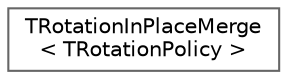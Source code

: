 digraph "Graphical Class Hierarchy"
{
 // INTERACTIVE_SVG=YES
 // LATEX_PDF_SIZE
  bgcolor="transparent";
  edge [fontname=Helvetica,fontsize=10,labelfontname=Helvetica,labelfontsize=10];
  node [fontname=Helvetica,fontsize=10,shape=box,height=0.2,width=0.4];
  rankdir="LR";
  Node0 [id="Node000000",label="TRotationInPlaceMerge\l\< TRotationPolicy \>",height=0.2,width=0.4,color="grey40", fillcolor="white", style="filled",URL="$d1/d30/classTRotationInPlaceMerge.html",tooltip="Merge policy for merge sort."];
}
